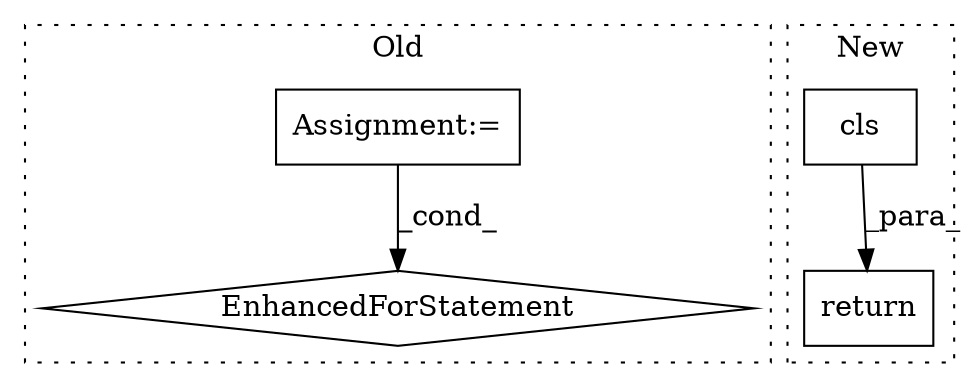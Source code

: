digraph G {
subgraph cluster0 {
1 [label="EnhancedForStatement" a="70" s="4821,4911" l="65,2" shape="diamond"];
3 [label="Assignment:=" a="7" s="4821,4911" l="65,2" shape="box"];
label = "Old";
style="dotted";
}
subgraph cluster1 {
2 [label="cls" a="32" s="4467,4573" l="4,1" shape="box"];
4 [label="return" a="41" s="4460" l="7" shape="box"];
label = "New";
style="dotted";
}
2 -> 4 [label="_para_"];
3 -> 1 [label="_cond_"];
}
